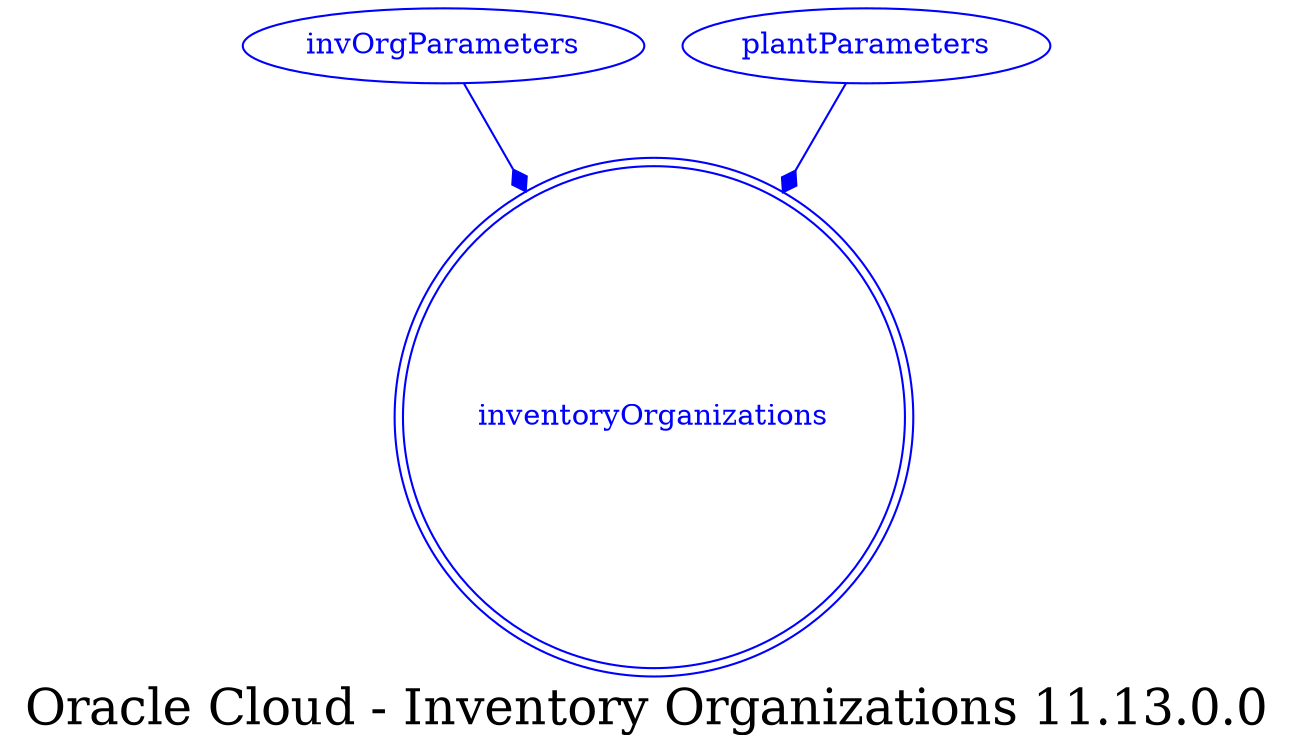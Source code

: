 digraph LexiconGraph {
graph[label="Oracle Cloud - Inventory Organizations 11.13.0.0", fontsize=24]
splines=true
"inventoryOrganizations" [color=blue, fontcolor=blue, shape=doublecircle]
"invOrgParameters" -> "inventoryOrganizations" [color=blue, fontcolor=blue, arrowhead=diamond, arrowtail=none]
"invOrgParameters" [color=blue, fontcolor=blue, shape=ellipse]
"plantParameters" -> "inventoryOrganizations" [color=blue, fontcolor=blue, arrowhead=diamond, arrowtail=none]
"plantParameters" [color=blue, fontcolor=blue, shape=ellipse]
}
